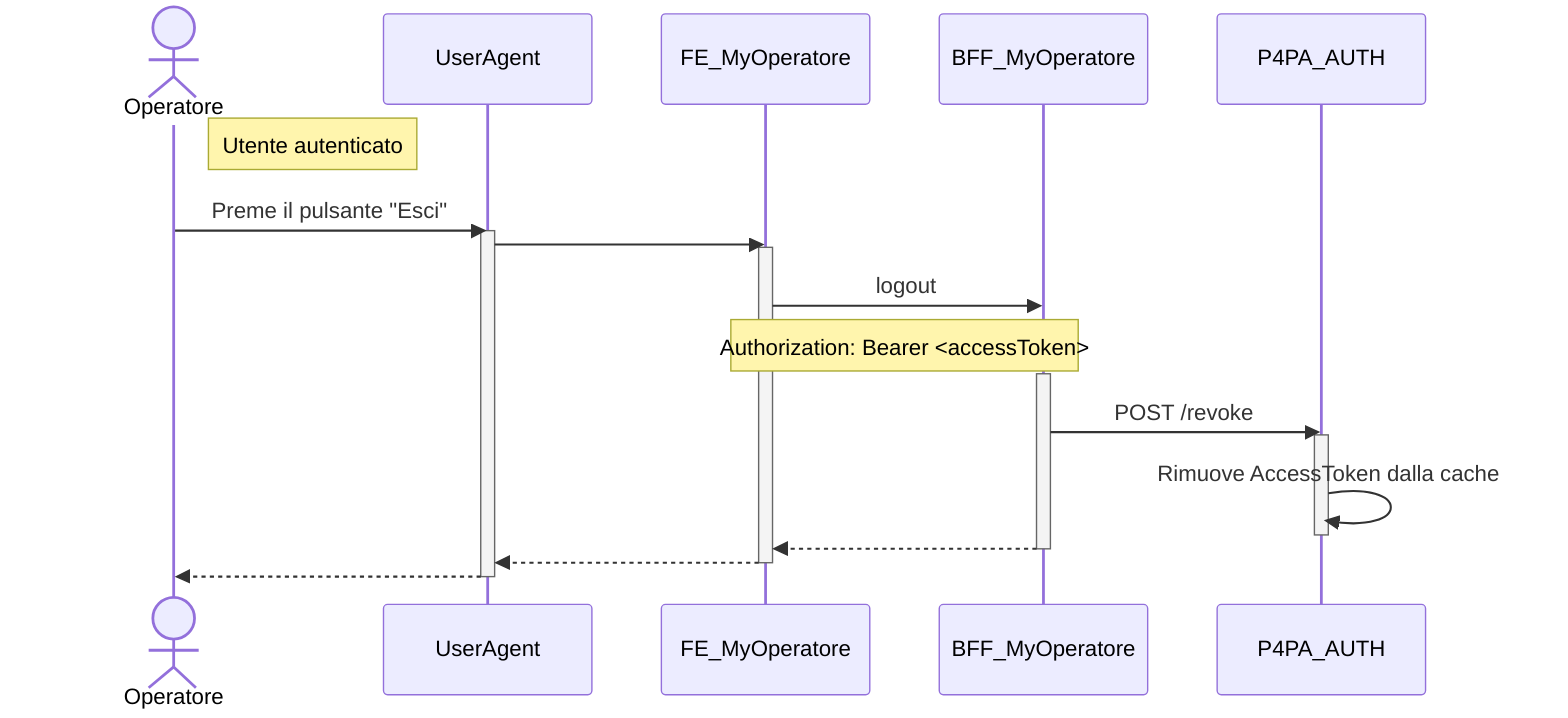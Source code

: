 sequenceDiagram
    actor Operatore
    participant UserAgent
    participant FE as FE_MyOperatore
    participant BFF as BFF_MyOperatore
    participant AUTH as P4PA_AUTH

    note right of Operatore: Utente autenticato

    Operatore ->> UserAgent: Preme il pulsante "Esci"

    activate UserAgent
        UserAgent ->> FE: #
        activate FE
            FE ->> BFF: logout
            note over FE, BFF: Authorization: Bearer <accessToken>

            activate BFF
                BFF ->> AUTH: POST /revoke
                activate AUTH
                    AUTH ->> AUTH: Rimuove AccessToken dalla cache
                deactivate AUTH

                BFF -->> FE: #
            deactivate BFF

            FE -->> UserAgent: #
        deactivate FE
        UserAgent -->> Operatore: #
    deactivate UserAgent